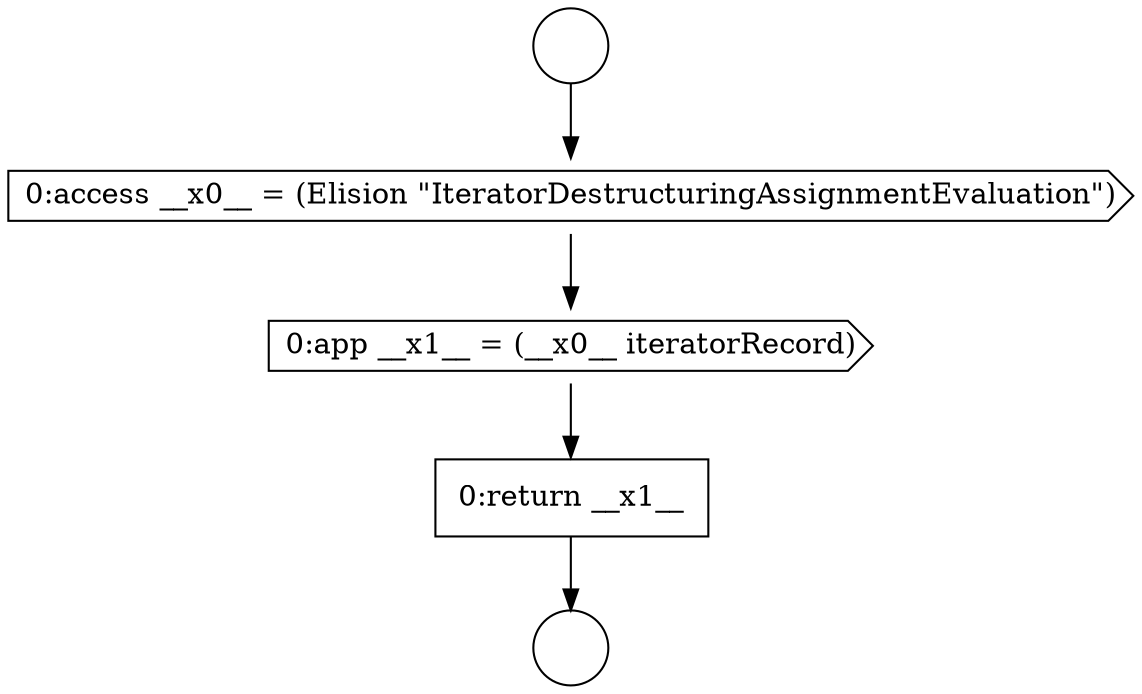 digraph {
  node5946 [shape=cds, label=<<font color="black">0:access __x0__ = (Elision &quot;IteratorDestructuringAssignmentEvaluation&quot;)</font>> color="black" fillcolor="white" style=filled]
  node5947 [shape=cds, label=<<font color="black">0:app __x1__ = (__x0__ iteratorRecord)</font>> color="black" fillcolor="white" style=filled]
  node5944 [shape=circle label=" " color="black" fillcolor="white" style=filled]
  node5948 [shape=none, margin=0, label=<<font color="black">
    <table border="0" cellborder="1" cellspacing="0" cellpadding="10">
      <tr><td align="left">0:return __x1__</td></tr>
    </table>
  </font>> color="black" fillcolor="white" style=filled]
  node5945 [shape=circle label=" " color="black" fillcolor="white" style=filled]
  node5944 -> node5946 [ color="black"]
  node5946 -> node5947 [ color="black"]
  node5947 -> node5948 [ color="black"]
  node5948 -> node5945 [ color="black"]
}
